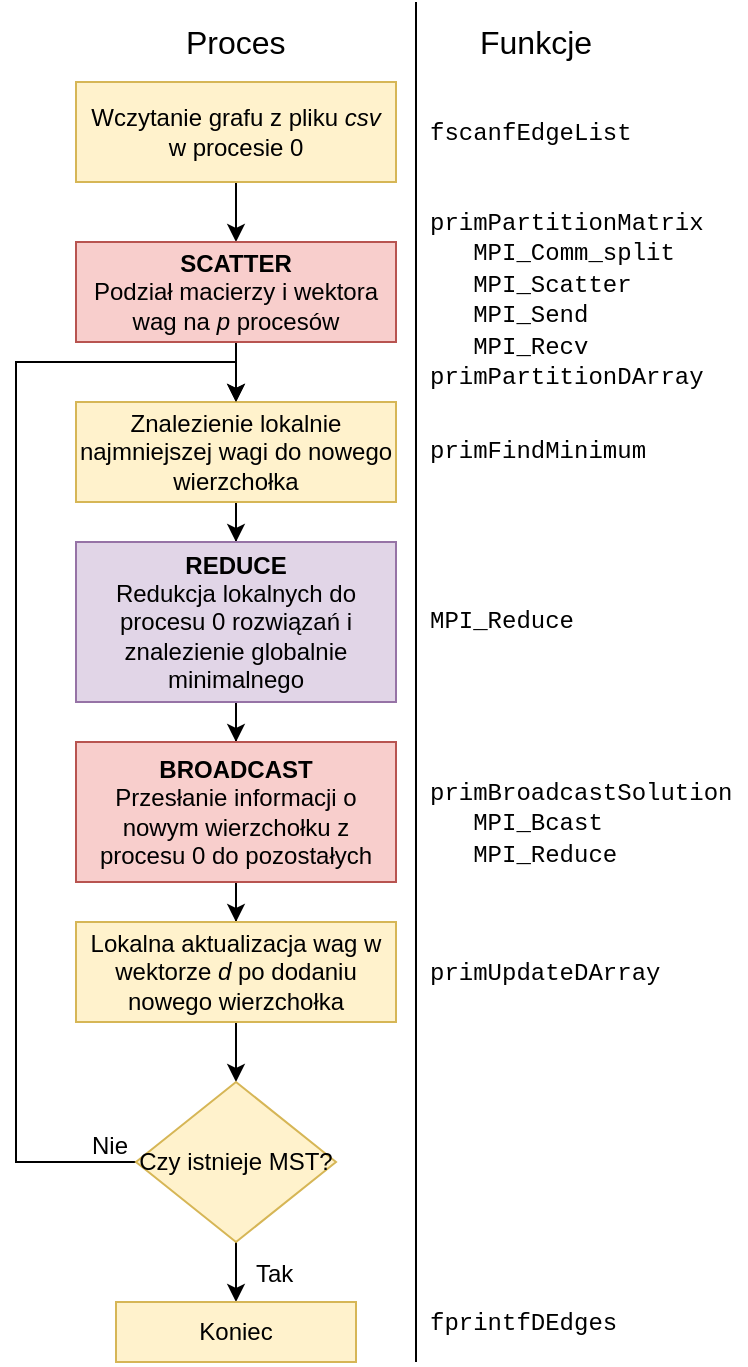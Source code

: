 <mxfile version="10.6.3" type="google"><diagram id="sG2W6H9klzYHAhf7mEUG" name="Page-1"><mxGraphModel dx="430" dy="747" grid="1" gridSize="10" guides="1" tooltips="1" connect="1" arrows="1" fold="1" page="1" pageScale="1" pageWidth="827" pageHeight="1169" math="0" shadow="0"><root><mxCell id="0"/><mxCell id="1" parent="0"/><mxCell id="m8uZ6bbP5PqbQsXFAh6i-9" style="edgeStyle=orthogonalEdgeStyle;rounded=0;orthogonalLoop=1;jettySize=auto;html=1;exitX=0.5;exitY=1;exitDx=0;exitDy=0;entryX=0.5;entryY=0;entryDx=0;entryDy=0;" edge="1" parent="1" source="m8uZ6bbP5PqbQsXFAh6i-1" target="m8uZ6bbP5PqbQsXFAh6i-2"><mxGeometry relative="1" as="geometry"/></mxCell><mxCell id="m8uZ6bbP5PqbQsXFAh6i-1" value="&lt;div&gt;Wczytanie grafu z pliku &lt;i&gt;csv&lt;/i&gt;&lt;/div&gt;w procesie 0" style="rounded=0;whiteSpace=wrap;html=1;fillColor=#fff2cc;strokeColor=#d6b656;" vertex="1" parent="1"><mxGeometry x="80" y="80" width="160" height="50" as="geometry"/></mxCell><mxCell id="m8uZ6bbP5PqbQsXFAh6i-10" style="edgeStyle=orthogonalEdgeStyle;rounded=0;orthogonalLoop=1;jettySize=auto;html=1;exitX=0.5;exitY=1;exitDx=0;exitDy=0;entryX=0.5;entryY=0;entryDx=0;entryDy=0;" edge="1" parent="1" source="m8uZ6bbP5PqbQsXFAh6i-2" target="m8uZ6bbP5PqbQsXFAh6i-3"><mxGeometry relative="1" as="geometry"/></mxCell><mxCell id="m8uZ6bbP5PqbQsXFAh6i-2" value="&lt;div&gt;&lt;b&gt;SCATTER&lt;/b&gt;&lt;br&gt;&lt;/div&gt;&lt;div&gt;Podział macierzy i wektora wag na &lt;i&gt;p&lt;/i&gt; procesów&lt;br&gt;&lt;/div&gt;" style="rounded=0;whiteSpace=wrap;html=1;fillColor=#f8cecc;strokeColor=#b85450;" vertex="1" parent="1"><mxGeometry x="80" y="160" width="160" height="50" as="geometry"/></mxCell><mxCell id="m8uZ6bbP5PqbQsXFAh6i-11" style="edgeStyle=orthogonalEdgeStyle;rounded=0;orthogonalLoop=1;jettySize=auto;html=1;exitX=0.5;exitY=1;exitDx=0;exitDy=0;" edge="1" parent="1" source="m8uZ6bbP5PqbQsXFAh6i-3" target="m8uZ6bbP5PqbQsXFAh6i-4"><mxGeometry relative="1" as="geometry"/></mxCell><mxCell id="m8uZ6bbP5PqbQsXFAh6i-3" value="Znalezienie lokalnie najmniejszej wagi do nowego wierzchołka" style="rounded=0;whiteSpace=wrap;html=1;fillColor=#fff2cc;strokeColor=#d6b656;" vertex="1" parent="1"><mxGeometry x="80" y="240" width="160" height="50" as="geometry"/></mxCell><mxCell id="m8uZ6bbP5PqbQsXFAh6i-12" style="edgeStyle=orthogonalEdgeStyle;rounded=0;orthogonalLoop=1;jettySize=auto;html=1;exitX=0.5;exitY=1;exitDx=0;exitDy=0;" edge="1" parent="1" source="m8uZ6bbP5PqbQsXFAh6i-4" target="m8uZ6bbP5PqbQsXFAh6i-5"><mxGeometry relative="1" as="geometry"/></mxCell><mxCell id="m8uZ6bbP5PqbQsXFAh6i-4" value="&lt;div&gt;&lt;b&gt;REDUCE&lt;/b&gt;&lt;/div&gt;&lt;div&gt;Redukcja lokalnych do procesu 0 rozwiązań i znalezienie globalnie minimalnego&lt;/div&gt;" style="rounded=0;whiteSpace=wrap;html=1;fillColor=#e1d5e7;strokeColor=#9673a6;" vertex="1" parent="1"><mxGeometry x="80" y="310" width="160" height="80" as="geometry"/></mxCell><mxCell id="m8uZ6bbP5PqbQsXFAh6i-13" style="edgeStyle=orthogonalEdgeStyle;rounded=0;orthogonalLoop=1;jettySize=auto;html=1;exitX=0.5;exitY=1;exitDx=0;exitDy=0;" edge="1" parent="1" source="m8uZ6bbP5PqbQsXFAh6i-5" target="m8uZ6bbP5PqbQsXFAh6i-6"><mxGeometry relative="1" as="geometry"/></mxCell><mxCell id="m8uZ6bbP5PqbQsXFAh6i-5" value="&lt;div&gt;&lt;b&gt;BROADCAST&lt;/b&gt;&lt;/div&gt;&lt;div&gt;Przesłanie informacji o nowym wierzchołku z procesu 0 do pozostałych&lt;br&gt;&lt;/div&gt;" style="rounded=0;whiteSpace=wrap;html=1;fillColor=#f8cecc;strokeColor=#b85450;" vertex="1" parent="1"><mxGeometry x="80" y="410" width="160" height="70" as="geometry"/></mxCell><mxCell id="m8uZ6bbP5PqbQsXFAh6i-14" style="edgeStyle=orthogonalEdgeStyle;rounded=0;orthogonalLoop=1;jettySize=auto;html=1;exitX=0.5;exitY=1;exitDx=0;exitDy=0;" edge="1" parent="1" source="m8uZ6bbP5PqbQsXFAh6i-6" target="m8uZ6bbP5PqbQsXFAh6i-7"><mxGeometry relative="1" as="geometry"/></mxCell><mxCell id="m8uZ6bbP5PqbQsXFAh6i-6" value="&lt;div&gt;Lokalna aktualizacja wag w wektorze &lt;i&gt;d&lt;/i&gt; po dodaniu nowego wierzchołka&lt;br&gt;&lt;/div&gt;" style="rounded=0;whiteSpace=wrap;html=1;fillColor=#fff2cc;strokeColor=#d6b656;" vertex="1" parent="1"><mxGeometry x="80" y="500" width="160" height="50" as="geometry"/></mxCell><mxCell id="m8uZ6bbP5PqbQsXFAh6i-16" style="edgeStyle=orthogonalEdgeStyle;rounded=0;orthogonalLoop=1;jettySize=auto;html=1;exitX=0;exitY=0.5;exitDx=0;exitDy=0;entryX=0.5;entryY=0;entryDx=0;entryDy=0;" edge="1" parent="1" source="m8uZ6bbP5PqbQsXFAh6i-7" target="m8uZ6bbP5PqbQsXFAh6i-3"><mxGeometry relative="1" as="geometry"><Array as="points"><mxPoint x="50" y="620"/><mxPoint x="50" y="220"/><mxPoint x="160" y="220"/></Array></mxGeometry></mxCell><mxCell id="m8uZ6bbP5PqbQsXFAh6i-19" style="edgeStyle=orthogonalEdgeStyle;rounded=0;orthogonalLoop=1;jettySize=auto;html=1;exitX=0.5;exitY=1;exitDx=0;exitDy=0;" edge="1" parent="1" source="m8uZ6bbP5PqbQsXFAh6i-7" target="m8uZ6bbP5PqbQsXFAh6i-18"><mxGeometry relative="1" as="geometry"/></mxCell><mxCell id="m8uZ6bbP5PqbQsXFAh6i-7" value="Czy istnieje MST?" style="rhombus;whiteSpace=wrap;html=1;fillColor=#fff2cc;strokeColor=#d6b656;" vertex="1" parent="1"><mxGeometry x="110" y="580" width="100" height="80" as="geometry"/></mxCell><mxCell id="m8uZ6bbP5PqbQsXFAh6i-17" value="Nie" style="text;html=1;resizable=0;points=[];autosize=1;align=left;verticalAlign=top;spacingTop=-4;" vertex="1" parent="1"><mxGeometry x="86" y="602" width="30" height="20" as="geometry"/></mxCell><mxCell id="m8uZ6bbP5PqbQsXFAh6i-18" value="Koniec" style="rounded=0;whiteSpace=wrap;html=1;fillColor=#fff2cc;strokeColor=#d6b656;" vertex="1" parent="1"><mxGeometry x="100" y="690" width="120" height="30" as="geometry"/></mxCell><mxCell id="m8uZ6bbP5PqbQsXFAh6i-20" value="Tak" style="text;html=1;resizable=0;points=[];autosize=1;align=left;verticalAlign=top;spacingTop=-4;" vertex="1" parent="1"><mxGeometry x="168" y="666" width="30" height="20" as="geometry"/></mxCell><mxCell id="m8uZ6bbP5PqbQsXFAh6i-21" value="&lt;div&gt;&lt;font face=&quot;Courier New&quot;&gt;fscanfEdgeList&lt;/font&gt;&lt;/div&gt;" style="text;html=1;resizable=0;points=[];autosize=1;align=left;verticalAlign=top;spacingTop=-4;" vertex="1" parent="1"><mxGeometry x="255" y="95" width="110" height="20" as="geometry"/></mxCell><mxCell id="m8uZ6bbP5PqbQsXFAh6i-22" value="&lt;font style=&quot;font-size: 16px&quot;&gt;Proces&lt;/font&gt;" style="text;html=1;resizable=0;points=[];autosize=1;align=left;verticalAlign=top;spacingTop=-4;" vertex="1" parent="1"><mxGeometry x="133" y="48" width="70" height="20" as="geometry"/></mxCell><mxCell id="m8uZ6bbP5PqbQsXFAh6i-23" value="&lt;font style=&quot;font-size: 16px&quot;&gt;Funkcje&lt;/font&gt;" style="text;html=1;resizable=0;points=[];autosize=1;align=left;verticalAlign=top;spacingTop=-4;" vertex="1" parent="1"><mxGeometry x="280" y="48" width="70" height="20" as="geometry"/></mxCell><mxCell id="m8uZ6bbP5PqbQsXFAh6i-24" value="&lt;div&gt;&lt;font face=&quot;Courier New&quot;&gt;primPartitionMatrix&lt;/font&gt;&lt;/div&gt;&lt;div&gt;&lt;font face=&quot;Courier New&quot;&gt;&amp;nbsp;&amp;nbsp; &lt;span&gt;MPI_Comm_split&lt;/span&gt;&lt;/font&gt;&lt;/div&gt;&lt;div&gt;&lt;font face=&quot;Courier New&quot;&gt;&amp;nbsp;&amp;nbsp; MPI_Scatter&lt;/font&gt;&lt;/div&gt;&lt;div&gt;&lt;font face=&quot;Courier New&quot;&gt;&amp;nbsp;&amp;nbsp; MPI_Send&lt;/font&gt;&lt;/div&gt;&lt;div&gt;&lt;font face=&quot;Courier New&quot;&gt;&amp;nbsp;&amp;nbsp; MPI_Recv&lt;br&gt;&lt;/font&gt;&lt;/div&gt;&lt;div&gt;&lt;font face=&quot;Courier New&quot;&gt;primPartitionDArray&lt;br&gt;&lt;/font&gt;&lt;/div&gt;" style="text;html=1;resizable=0;points=[];autosize=1;align=left;verticalAlign=top;spacingTop=-4;" vertex="1" parent="1"><mxGeometry x="255" y="139.5" width="150" height="90" as="geometry"/></mxCell><mxCell id="m8uZ6bbP5PqbQsXFAh6i-25" value="&lt;font face=&quot;Courier New&quot;&gt;primFindMinimum&lt;/font&gt;" style="text;html=1;resizable=0;points=[];autosize=1;align=left;verticalAlign=top;spacingTop=-4;" vertex="1" parent="1"><mxGeometry x="255" y="254" width="120" height="20" as="geometry"/></mxCell><mxCell id="m8uZ6bbP5PqbQsXFAh6i-26" value="&lt;font face=&quot;Courier New&quot;&gt;MPI_Reduce&lt;/font&gt;" style="text;html=1;resizable=0;points=[];autosize=1;align=left;verticalAlign=top;spacingTop=-4;" vertex="1" parent="1"><mxGeometry x="255" y="339" width="90" height="20" as="geometry"/></mxCell><mxCell id="m8uZ6bbP5PqbQsXFAh6i-27" value="&lt;div&gt;&lt;font face=&quot;Courier New&quot;&gt;primBroadcastSolution&lt;br&gt;&lt;/font&gt;&lt;/div&gt;&lt;div&gt;&lt;font face=&quot;Courier New&quot;&gt;&amp;nbsp;&amp;nbsp; MPI_Bcast&lt;/font&gt;&lt;/div&gt;&lt;div&gt;&lt;font face=&quot;Courier New&quot;&gt;&amp;nbsp;&amp;nbsp; MPI_Reduce&lt;/font&gt;&lt;br&gt;&lt;font face=&quot;Courier New&quot;&gt;&lt;/font&gt;&lt;/div&gt;" style="text;html=1;resizable=0;points=[];autosize=1;align=left;verticalAlign=top;spacingTop=-4;" vertex="1" parent="1"><mxGeometry x="255" y="425" width="160" height="50" as="geometry"/></mxCell><mxCell id="m8uZ6bbP5PqbQsXFAh6i-28" value="&lt;font face=&quot;Courier New&quot;&gt;primUpdateDArray&lt;/font&gt;" style="text;html=1;resizable=0;points=[];autosize=1;align=left;verticalAlign=top;spacingTop=-4;" vertex="1" parent="1"><mxGeometry x="255" y="515" width="130" height="20" as="geometry"/></mxCell><mxCell id="m8uZ6bbP5PqbQsXFAh6i-29" value="&lt;font face=&quot;Courier New&quot;&gt;fprintfDEdges&lt;/font&gt;" style="text;html=1;resizable=0;points=[];autosize=1;align=left;verticalAlign=top;spacingTop=-4;" vertex="1" parent="1"><mxGeometry x="255" y="690" width="110" height="20" as="geometry"/></mxCell><mxCell id="m8uZ6bbP5PqbQsXFAh6i-30" value="" style="endArrow=none;html=1;" edge="1" parent="1"><mxGeometry width="50" height="50" relative="1" as="geometry"><mxPoint x="250" y="720" as="sourcePoint"/><mxPoint x="250" y="40" as="targetPoint"/></mxGeometry></mxCell></root></mxGraphModel></diagram></mxfile>